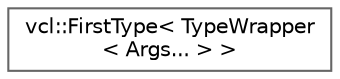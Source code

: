 digraph "Graphical Class Hierarchy"
{
 // LATEX_PDF_SIZE
  bgcolor="transparent";
  edge [fontname=Helvetica,fontsize=10,labelfontname=Helvetica,labelfontsize=10];
  node [fontname=Helvetica,fontsize=10,shape=box,height=0.2,width=0.4];
  rankdir="LR";
  Node0 [label="vcl::FirstType\< TypeWrapper\l\< Args... \> \>",height=0.2,width=0.4,color="grey40", fillcolor="white", style="filled",URL="$structvcl_1_1FirstType_3_01TypeWrapper_3_01Args_8_8_8_01_4_01_4.html",tooltip=" "];
}

